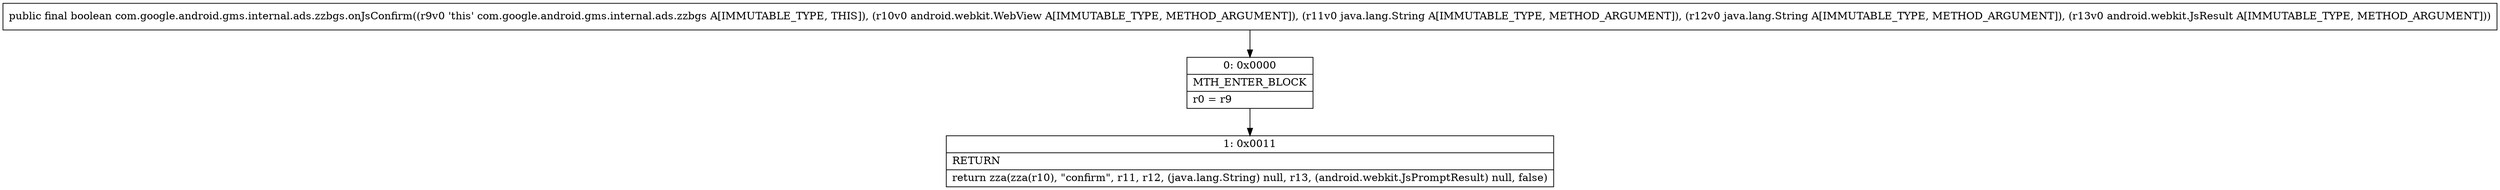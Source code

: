 digraph "CFG forcom.google.android.gms.internal.ads.zzbgs.onJsConfirm(Landroid\/webkit\/WebView;Ljava\/lang\/String;Ljava\/lang\/String;Landroid\/webkit\/JsResult;)Z" {
Node_0 [shape=record,label="{0\:\ 0x0000|MTH_ENTER_BLOCK\l|r0 = r9\l}"];
Node_1 [shape=record,label="{1\:\ 0x0011|RETURN\l|return zza(zza(r10), \"confirm\", r11, r12, (java.lang.String) null, r13, (android.webkit.JsPromptResult) null, false)\l}"];
MethodNode[shape=record,label="{public final boolean com.google.android.gms.internal.ads.zzbgs.onJsConfirm((r9v0 'this' com.google.android.gms.internal.ads.zzbgs A[IMMUTABLE_TYPE, THIS]), (r10v0 android.webkit.WebView A[IMMUTABLE_TYPE, METHOD_ARGUMENT]), (r11v0 java.lang.String A[IMMUTABLE_TYPE, METHOD_ARGUMENT]), (r12v0 java.lang.String A[IMMUTABLE_TYPE, METHOD_ARGUMENT]), (r13v0 android.webkit.JsResult A[IMMUTABLE_TYPE, METHOD_ARGUMENT])) }"];
MethodNode -> Node_0;
Node_0 -> Node_1;
}

